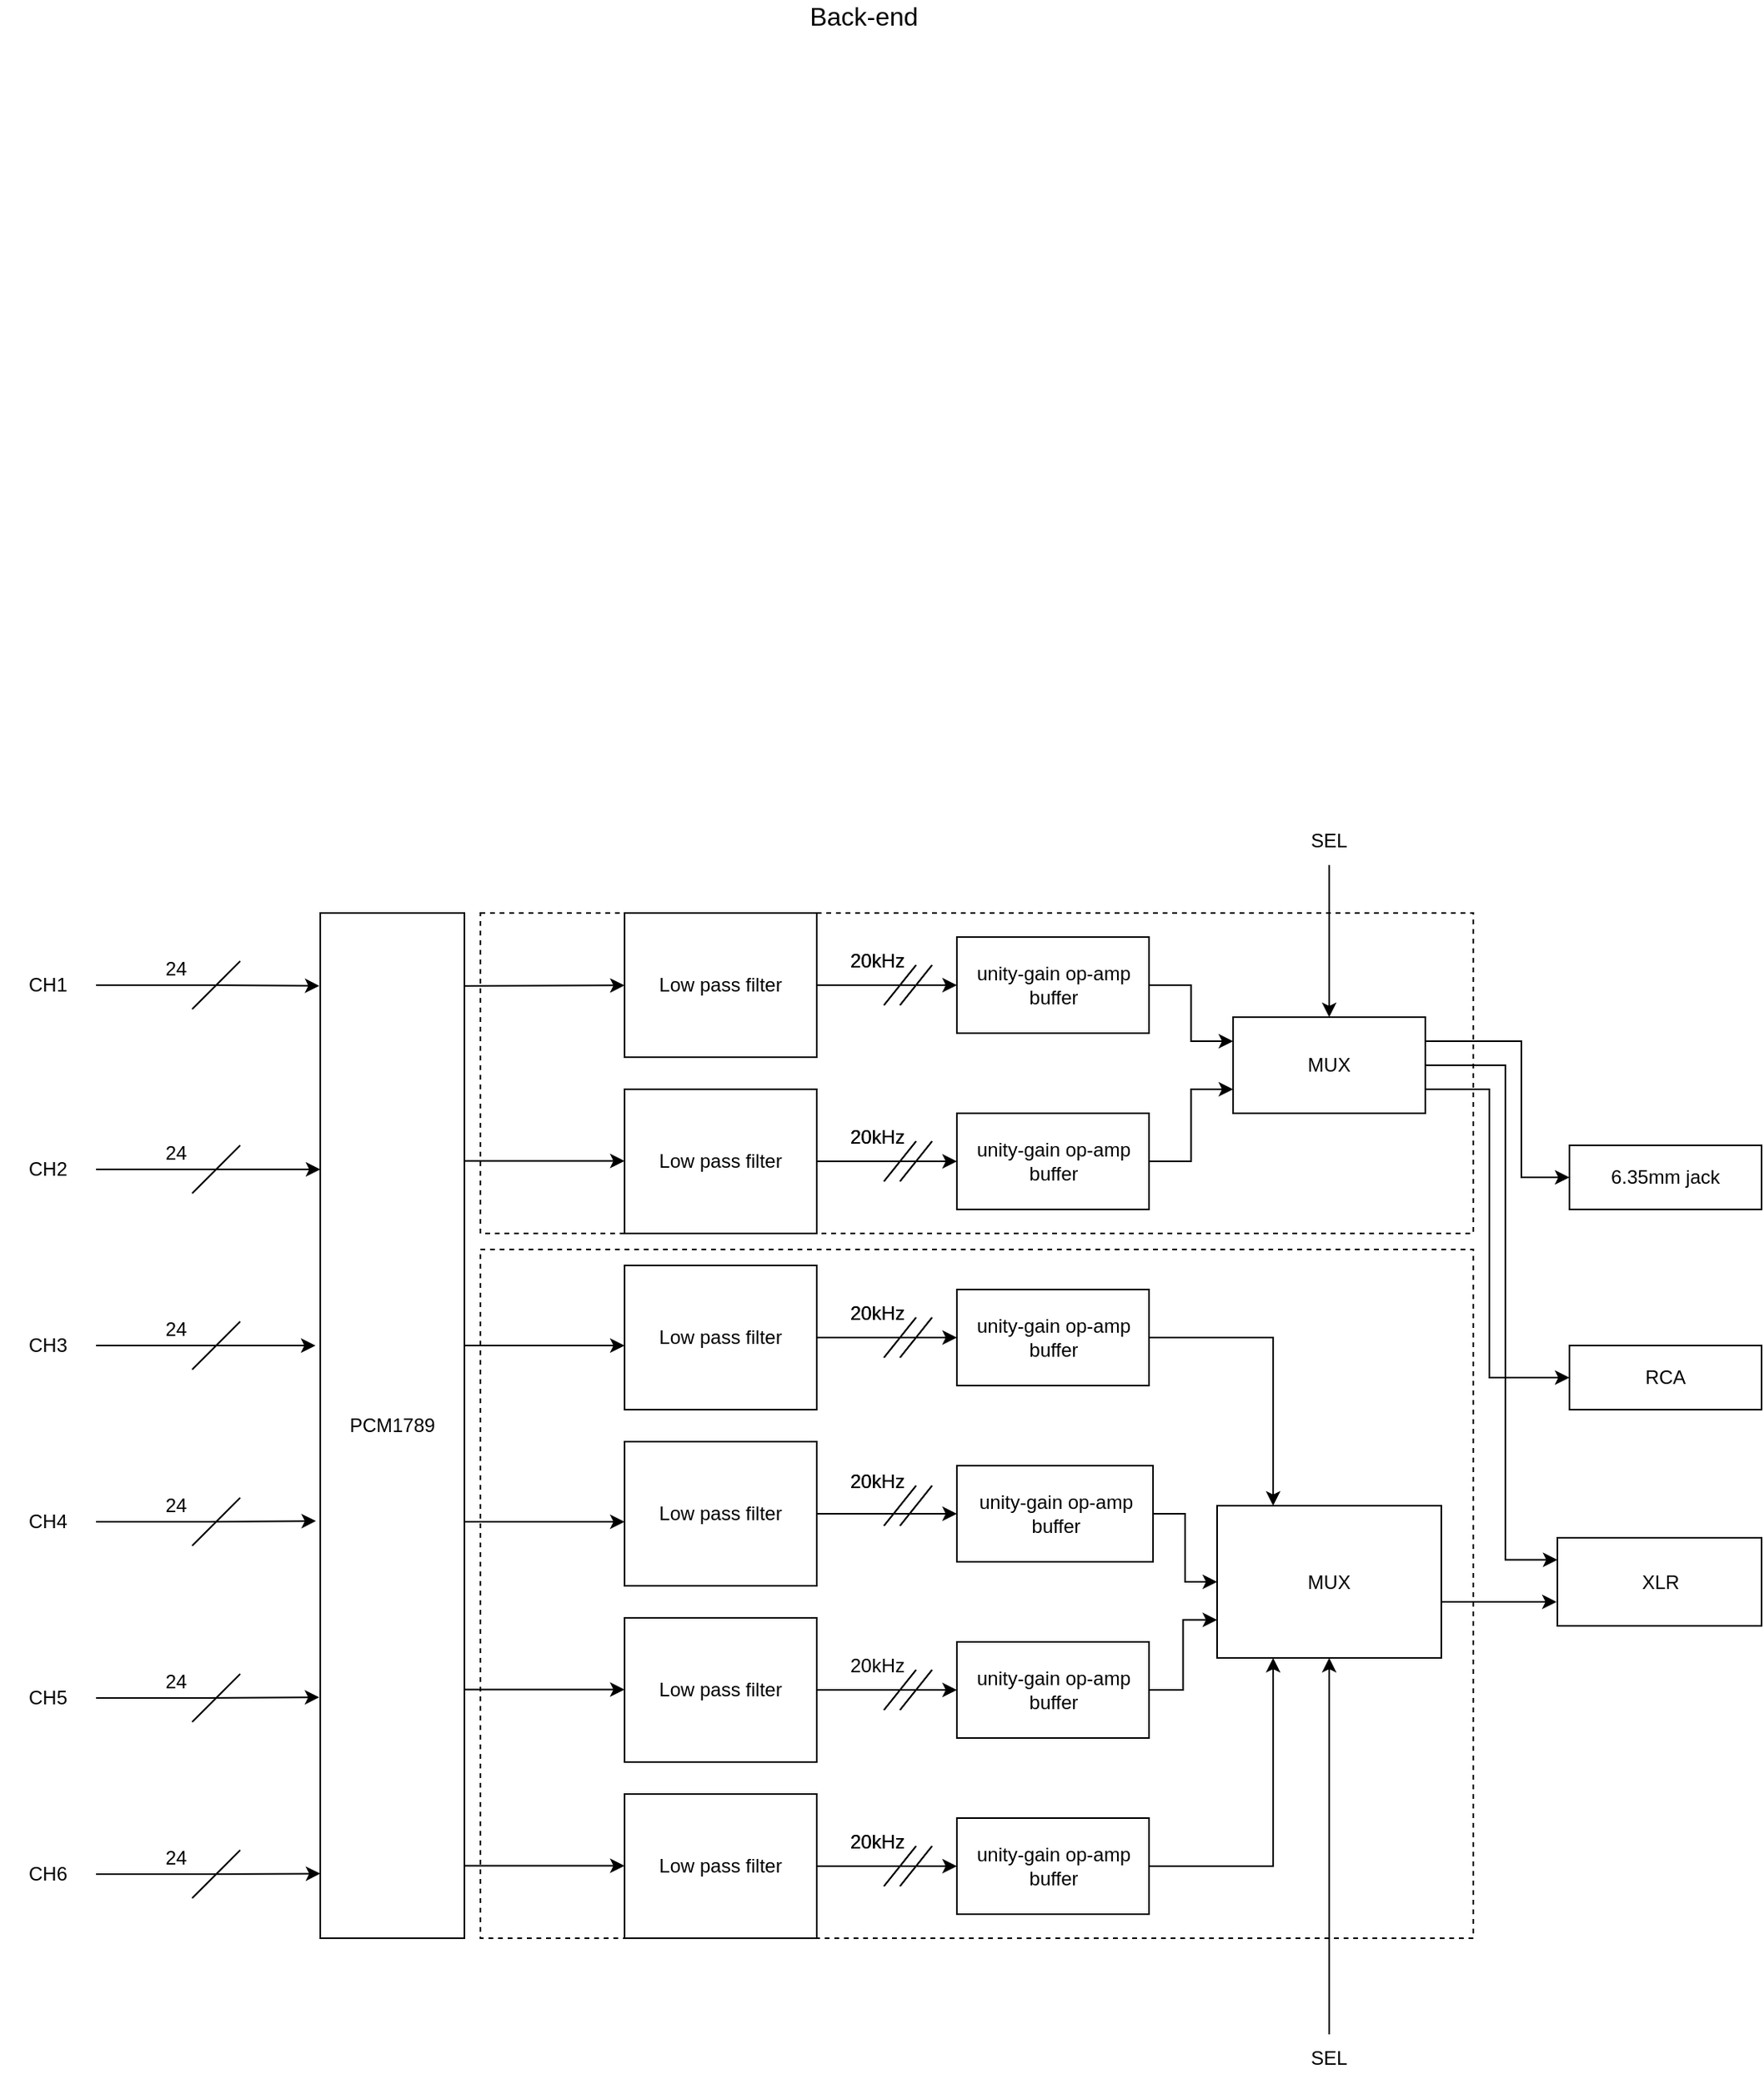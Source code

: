 <mxfile version="21.0.6" type="device"><diagram id="6ISztqVL133dhFMmdFjb" name="Back-end"><mxGraphModel dx="1656" dy="764" grid="1" gridSize="10" guides="1" tooltips="1" connect="1" arrows="1" fold="1" page="1" pageScale="1" pageWidth="1169" pageHeight="1654" math="0" shadow="0"><root><mxCell id="WuY8b1AVpgEEGS5DV7i4-0"/><mxCell id="WuY8b1AVpgEEGS5DV7i4-1" parent="WuY8b1AVpgEEGS5DV7i4-0"/><mxCell id="z5SD37s34TJ4U8EzsQm_-104" value="" style="rounded=0;whiteSpace=wrap;html=1;fontSize=14;dashed=1;movable=1;resizable=1;rotatable=1;deletable=1;editable=1;locked=0;connectable=1;" parent="WuY8b1AVpgEEGS5DV7i4-1" vertex="1"><mxGeometry x="340" y="820" width="620" height="430" as="geometry"/></mxCell><mxCell id="_WWZ1vLT-qMAE5hOgy_D-3" value="PCM1789" style="rounded=0;whiteSpace=wrap;html=1;movable=0;resizable=0;rotatable=0;deletable=0;editable=0;locked=1;connectable=0;" parent="WuY8b1AVpgEEGS5DV7i4-1" vertex="1"><mxGeometry x="240" y="610" width="90" height="640" as="geometry"/></mxCell><mxCell id="CcEmiZ7p2-A6bj4fl9B1-0" value="Back-end" style="text;html=1;strokeColor=none;fillColor=none;align=center;verticalAlign=middle;whiteSpace=wrap;rounded=0;dashed=1;fontSize=16;" parent="WuY8b1AVpgEEGS5DV7i4-1" vertex="1"><mxGeometry x="537" y="40" width="85" height="20" as="geometry"/></mxCell><mxCell id="72Xj-5aerp0apcCAaQOq-38" value="" style="edgeStyle=orthogonalEdgeStyle;rounded=0;orthogonalLoop=1;jettySize=auto;html=1;startArrow=none;startFill=0;movable=0;resizable=0;rotatable=0;deletable=0;editable=0;locked=1;connectable=0;" edge="1" parent="WuY8b1AVpgEEGS5DV7i4-1" source="72Xj-5aerp0apcCAaQOq-39" target="72Xj-5aerp0apcCAaQOq-42"><mxGeometry relative="1" as="geometry"/></mxCell><mxCell id="72Xj-5aerp0apcCAaQOq-39" value="Low pass filter" style="rounded=0;whiteSpace=wrap;html=1;movable=0;resizable=0;rotatable=0;deletable=0;editable=0;locked=1;connectable=0;" vertex="1" parent="WuY8b1AVpgEEGS5DV7i4-1"><mxGeometry x="430" y="830" width="120" height="90" as="geometry"/></mxCell><mxCell id="72Xj-5aerp0apcCAaQOq-400" style="edgeStyle=orthogonalEdgeStyle;rounded=0;orthogonalLoop=1;jettySize=auto;html=1;exitX=1;exitY=0.5;exitDx=0;exitDy=0;entryX=0.25;entryY=0;entryDx=0;entryDy=0;" edge="1" parent="WuY8b1AVpgEEGS5DV7i4-1" source="72Xj-5aerp0apcCAaQOq-42" target="72Xj-5aerp0apcCAaQOq-385"><mxGeometry relative="1" as="geometry"/></mxCell><mxCell id="72Xj-5aerp0apcCAaQOq-42" value="unity-gain op-amp buffer" style="rounded=0;whiteSpace=wrap;html=1;movable=1;resizable=1;rotatable=1;deletable=1;editable=1;locked=0;connectable=1;" vertex="1" parent="WuY8b1AVpgEEGS5DV7i4-1"><mxGeometry x="637.5" y="845" width="120" height="60" as="geometry"/></mxCell><mxCell id="72Xj-5aerp0apcCAaQOq-44" value="" style="endArrow=none;html=1;rounded=0;movable=0;resizable=0;rotatable=0;deletable=0;editable=0;locked=1;connectable=0;" edge="1" parent="WuY8b1AVpgEEGS5DV7i4-1"><mxGeometry width="50" height="50" relative="1" as="geometry"><mxPoint x="592" y="887.5" as="sourcePoint"/><mxPoint x="612" y="862.5" as="targetPoint"/></mxGeometry></mxCell><mxCell id="72Xj-5aerp0apcCAaQOq-45" value="" style="endArrow=none;html=1;rounded=0;movable=0;resizable=0;rotatable=0;deletable=0;editable=0;locked=1;connectable=0;" edge="1" parent="WuY8b1AVpgEEGS5DV7i4-1"><mxGeometry width="50" height="50" relative="1" as="geometry"><mxPoint x="602" y="887.5" as="sourcePoint"/><mxPoint x="622" y="862.5" as="targetPoint"/></mxGeometry></mxCell><mxCell id="72Xj-5aerp0apcCAaQOq-46" value="20kHz" style="text;html=1;strokeColor=none;fillColor=none;align=center;verticalAlign=middle;whiteSpace=wrap;rounded=0;movable=0;resizable=0;rotatable=0;deletable=0;editable=0;locked=1;connectable=0;" vertex="1" parent="WuY8b1AVpgEEGS5DV7i4-1"><mxGeometry x="562.5" y="850" width="50" height="20" as="geometry"/></mxCell><mxCell id="72Xj-5aerp0apcCAaQOq-48" value="" style="endArrow=none;html=1;rounded=0;movable=0;resizable=0;rotatable=0;deletable=0;editable=0;locked=1;connectable=0;" edge="1" parent="WuY8b1AVpgEEGS5DV7i4-1"><mxGeometry width="50" height="50" relative="1" as="geometry"><mxPoint x="592" y="887.5" as="sourcePoint"/><mxPoint x="612" y="862.5" as="targetPoint"/></mxGeometry></mxCell><mxCell id="72Xj-5aerp0apcCAaQOq-49" value="" style="endArrow=none;html=1;rounded=0;movable=0;resizable=0;rotatable=0;deletable=0;editable=0;locked=1;connectable=0;" edge="1" parent="WuY8b1AVpgEEGS5DV7i4-1"><mxGeometry width="50" height="50" relative="1" as="geometry"><mxPoint x="602" y="887.5" as="sourcePoint"/><mxPoint x="622" y="862.5" as="targetPoint"/></mxGeometry></mxCell><mxCell id="72Xj-5aerp0apcCAaQOq-50" value="20kHz" style="text;html=1;strokeColor=none;fillColor=none;align=center;verticalAlign=middle;whiteSpace=wrap;rounded=0;movable=0;resizable=0;rotatable=0;deletable=0;editable=0;locked=1;connectable=0;" vertex="1" parent="WuY8b1AVpgEEGS5DV7i4-1"><mxGeometry x="562.5" y="850" width="50" height="20" as="geometry"/></mxCell><mxCell id="72Xj-5aerp0apcCAaQOq-109" value="RCA" style="rounded=0;whiteSpace=wrap;html=1;" vertex="1" parent="WuY8b1AVpgEEGS5DV7i4-1"><mxGeometry x="1020" y="880" width="120" height="40" as="geometry"/></mxCell><mxCell id="72Xj-5aerp0apcCAaQOq-110" value="XLR" style="rounded=0;whiteSpace=wrap;html=1;" vertex="1" parent="WuY8b1AVpgEEGS5DV7i4-1"><mxGeometry x="1012.5" y="1000" width="127.5" height="55" as="geometry"/></mxCell><mxCell id="72Xj-5aerp0apcCAaQOq-111" value="6.35mm jack" style="rounded=0;whiteSpace=wrap;html=1;" vertex="1" parent="WuY8b1AVpgEEGS5DV7i4-1"><mxGeometry x="1020" y="755" width="120" height="40" as="geometry"/></mxCell><mxCell id="72Xj-5aerp0apcCAaQOq-245" value="" style="edgeStyle=orthogonalEdgeStyle;rounded=0;orthogonalLoop=1;jettySize=auto;html=1;startArrow=none;startFill=0;movable=0;resizable=0;rotatable=0;deletable=0;editable=0;locked=1;connectable=0;" edge="1" parent="WuY8b1AVpgEEGS5DV7i4-1" source="72Xj-5aerp0apcCAaQOq-246" target="72Xj-5aerp0apcCAaQOq-250"><mxGeometry relative="1" as="geometry"/></mxCell><mxCell id="72Xj-5aerp0apcCAaQOq-246" value="Low pass filter" style="rounded=0;whiteSpace=wrap;html=1;movable=0;resizable=0;rotatable=0;deletable=0;editable=0;locked=1;connectable=0;" vertex="1" parent="WuY8b1AVpgEEGS5DV7i4-1"><mxGeometry x="430" y="940" width="120" height="90" as="geometry"/></mxCell><mxCell id="72Xj-5aerp0apcCAaQOq-390" style="edgeStyle=orthogonalEdgeStyle;rounded=0;orthogonalLoop=1;jettySize=auto;html=1;entryX=0;entryY=0.5;entryDx=0;entryDy=0;" edge="1" parent="WuY8b1AVpgEEGS5DV7i4-1" source="72Xj-5aerp0apcCAaQOq-250" target="72Xj-5aerp0apcCAaQOq-385"><mxGeometry relative="1" as="geometry"/></mxCell><mxCell id="72Xj-5aerp0apcCAaQOq-250" value="unity-gain op-amp buffer" style="rounded=0;whiteSpace=wrap;html=1;movable=1;resizable=1;rotatable=1;deletable=1;editable=1;locked=0;connectable=1;" vertex="1" parent="WuY8b1AVpgEEGS5DV7i4-1"><mxGeometry x="637.5" y="955" width="122.5" height="60" as="geometry"/></mxCell><mxCell id="72Xj-5aerp0apcCAaQOq-251" value="" style="endArrow=none;html=1;rounded=0;movable=0;resizable=0;rotatable=0;deletable=0;editable=0;locked=1;connectable=0;" edge="1" parent="WuY8b1AVpgEEGS5DV7i4-1"><mxGeometry width="50" height="50" relative="1" as="geometry"><mxPoint x="592" y="992.5" as="sourcePoint"/><mxPoint x="612" y="967.5" as="targetPoint"/></mxGeometry></mxCell><mxCell id="72Xj-5aerp0apcCAaQOq-252" value="" style="endArrow=none;html=1;rounded=0;movable=0;resizable=0;rotatable=0;deletable=0;editable=0;locked=1;connectable=0;" edge="1" parent="WuY8b1AVpgEEGS5DV7i4-1"><mxGeometry width="50" height="50" relative="1" as="geometry"><mxPoint x="602" y="992.5" as="sourcePoint"/><mxPoint x="622" y="967.5" as="targetPoint"/></mxGeometry></mxCell><mxCell id="72Xj-5aerp0apcCAaQOq-253" value="20kHz" style="text;html=1;strokeColor=none;fillColor=none;align=center;verticalAlign=middle;whiteSpace=wrap;rounded=0;movable=0;resizable=0;rotatable=0;deletable=0;editable=0;locked=1;connectable=0;" vertex="1" parent="WuY8b1AVpgEEGS5DV7i4-1"><mxGeometry x="562.5" y="955" width="50" height="20" as="geometry"/></mxCell><mxCell id="72Xj-5aerp0apcCAaQOq-255" value="" style="endArrow=none;html=1;rounded=0;movable=0;resizable=0;rotatable=0;deletable=0;editable=0;locked=1;connectable=0;" edge="1" parent="WuY8b1AVpgEEGS5DV7i4-1"><mxGeometry width="50" height="50" relative="1" as="geometry"><mxPoint x="592" y="992.5" as="sourcePoint"/><mxPoint x="612" y="967.5" as="targetPoint"/></mxGeometry></mxCell><mxCell id="72Xj-5aerp0apcCAaQOq-256" value="" style="endArrow=none;html=1;rounded=0;movable=0;resizable=0;rotatable=0;deletable=0;editable=0;locked=1;connectable=0;" edge="1" parent="WuY8b1AVpgEEGS5DV7i4-1"><mxGeometry width="50" height="50" relative="1" as="geometry"><mxPoint x="602" y="992.5" as="sourcePoint"/><mxPoint x="622" y="967.5" as="targetPoint"/></mxGeometry></mxCell><mxCell id="72Xj-5aerp0apcCAaQOq-257" value="20kHz" style="text;html=1;strokeColor=none;fillColor=none;align=center;verticalAlign=middle;whiteSpace=wrap;rounded=0;movable=0;resizable=0;rotatable=0;deletable=0;editable=0;locked=1;connectable=0;" vertex="1" parent="WuY8b1AVpgEEGS5DV7i4-1"><mxGeometry x="562.5" y="955" width="50" height="20" as="geometry"/></mxCell><mxCell id="72Xj-5aerp0apcCAaQOq-263" value="" style="edgeStyle=orthogonalEdgeStyle;rounded=0;orthogonalLoop=1;jettySize=auto;html=1;startArrow=none;startFill=0;movable=0;resizable=0;rotatable=0;deletable=0;editable=0;locked=1;connectable=0;" edge="1" parent="WuY8b1AVpgEEGS5DV7i4-1" source="72Xj-5aerp0apcCAaQOq-264" target="72Xj-5aerp0apcCAaQOq-268"><mxGeometry relative="1" as="geometry"/></mxCell><mxCell id="72Xj-5aerp0apcCAaQOq-264" value="Low pass filter" style="rounded=0;whiteSpace=wrap;html=1;movable=0;resizable=0;rotatable=0;deletable=0;editable=0;locked=1;connectable=0;" vertex="1" parent="WuY8b1AVpgEEGS5DV7i4-1"><mxGeometry x="430" y="1050" width="120" height="90" as="geometry"/></mxCell><mxCell id="72Xj-5aerp0apcCAaQOq-391" style="edgeStyle=orthogonalEdgeStyle;rounded=0;orthogonalLoop=1;jettySize=auto;html=1;entryX=0;entryY=0.75;entryDx=0;entryDy=0;" edge="1" parent="WuY8b1AVpgEEGS5DV7i4-1" source="72Xj-5aerp0apcCAaQOq-268" target="72Xj-5aerp0apcCAaQOq-385"><mxGeometry relative="1" as="geometry"/></mxCell><mxCell id="72Xj-5aerp0apcCAaQOq-268" value="unity-gain op-amp buffer" style="rounded=0;whiteSpace=wrap;html=1;movable=1;resizable=1;rotatable=1;deletable=1;editable=1;locked=0;connectable=1;" vertex="1" parent="WuY8b1AVpgEEGS5DV7i4-1"><mxGeometry x="637.5" y="1065" width="120" height="60" as="geometry"/></mxCell><mxCell id="72Xj-5aerp0apcCAaQOq-269" value="" style="endArrow=none;html=1;rounded=0;movable=0;resizable=0;rotatable=0;deletable=0;editable=0;locked=1;connectable=0;" edge="1" parent="WuY8b1AVpgEEGS5DV7i4-1"><mxGeometry width="50" height="50" relative="1" as="geometry"><mxPoint x="592" y="1107.5" as="sourcePoint"/><mxPoint x="612" y="1082.5" as="targetPoint"/></mxGeometry></mxCell><mxCell id="72Xj-5aerp0apcCAaQOq-270" value="" style="endArrow=none;html=1;rounded=0;movable=0;resizable=0;rotatable=0;deletable=0;editable=0;locked=1;connectable=0;" edge="1" parent="WuY8b1AVpgEEGS5DV7i4-1"><mxGeometry width="50" height="50" relative="1" as="geometry"><mxPoint x="602" y="1107.5" as="sourcePoint"/><mxPoint x="622" y="1082.5" as="targetPoint"/></mxGeometry></mxCell><mxCell id="72Xj-5aerp0apcCAaQOq-271" value="20kHz" style="text;html=1;strokeColor=none;fillColor=none;align=center;verticalAlign=middle;whiteSpace=wrap;rounded=0;movable=0;resizable=0;rotatable=0;deletable=0;editable=0;locked=1;connectable=0;" vertex="1" parent="WuY8b1AVpgEEGS5DV7i4-1"><mxGeometry x="562.5" y="1070" width="50" height="20" as="geometry"/></mxCell><mxCell id="72Xj-5aerp0apcCAaQOq-273" value="" style="endArrow=none;html=1;rounded=0;movable=0;resizable=0;rotatable=0;deletable=0;editable=0;locked=1;connectable=0;" edge="1" parent="WuY8b1AVpgEEGS5DV7i4-1"><mxGeometry width="50" height="50" relative="1" as="geometry"><mxPoint x="592" y="1107.5" as="sourcePoint"/><mxPoint x="612" y="1082.5" as="targetPoint"/></mxGeometry></mxCell><mxCell id="72Xj-5aerp0apcCAaQOq-274" value="" style="endArrow=none;html=1;rounded=0;movable=0;resizable=0;rotatable=0;deletable=0;editable=0;locked=1;connectable=0;" edge="1" parent="WuY8b1AVpgEEGS5DV7i4-1"><mxGeometry width="50" height="50" relative="1" as="geometry"><mxPoint x="602" y="1107.5" as="sourcePoint"/><mxPoint x="622" y="1082.5" as="targetPoint"/></mxGeometry></mxCell><mxCell id="72Xj-5aerp0apcCAaQOq-281" value="" style="edgeStyle=orthogonalEdgeStyle;rounded=0;orthogonalLoop=1;jettySize=auto;html=1;startArrow=none;startFill=0;movable=0;resizable=0;rotatable=0;deletable=0;editable=0;locked=1;connectable=0;" edge="1" parent="WuY8b1AVpgEEGS5DV7i4-1" source="72Xj-5aerp0apcCAaQOq-282" target="72Xj-5aerp0apcCAaQOq-286"><mxGeometry relative="1" as="geometry"/></mxCell><mxCell id="72Xj-5aerp0apcCAaQOq-282" value="Low pass filter" style="rounded=0;whiteSpace=wrap;html=1;movable=0;resizable=0;rotatable=0;deletable=0;editable=0;locked=1;connectable=0;" vertex="1" parent="WuY8b1AVpgEEGS5DV7i4-1"><mxGeometry x="430" y="1160" width="120" height="90" as="geometry"/></mxCell><mxCell id="72Xj-5aerp0apcCAaQOq-405" style="edgeStyle=orthogonalEdgeStyle;rounded=0;orthogonalLoop=1;jettySize=auto;html=1;exitX=1;exitY=0.5;exitDx=0;exitDy=0;entryX=0.25;entryY=1;entryDx=0;entryDy=0;" edge="1" parent="WuY8b1AVpgEEGS5DV7i4-1" source="72Xj-5aerp0apcCAaQOq-286" target="72Xj-5aerp0apcCAaQOq-385"><mxGeometry relative="1" as="geometry"/></mxCell><mxCell id="72Xj-5aerp0apcCAaQOq-286" value="unity-gain op-amp buffer" style="rounded=0;whiteSpace=wrap;html=1;movable=1;resizable=1;rotatable=1;deletable=1;editable=1;locked=0;connectable=1;" vertex="1" parent="WuY8b1AVpgEEGS5DV7i4-1"><mxGeometry x="637.5" y="1175" width="120" height="60" as="geometry"/></mxCell><mxCell id="72Xj-5aerp0apcCAaQOq-287" value="" style="endArrow=none;html=1;rounded=0;movable=0;resizable=0;rotatable=0;deletable=0;editable=0;locked=1;connectable=0;" edge="1" parent="WuY8b1AVpgEEGS5DV7i4-1"><mxGeometry width="50" height="50" relative="1" as="geometry"><mxPoint x="592" y="1217.5" as="sourcePoint"/><mxPoint x="612" y="1192.5" as="targetPoint"/></mxGeometry></mxCell><mxCell id="72Xj-5aerp0apcCAaQOq-288" value="" style="endArrow=none;html=1;rounded=0;movable=0;resizable=0;rotatable=0;deletable=0;editable=0;locked=1;connectable=0;" edge="1" parent="WuY8b1AVpgEEGS5DV7i4-1"><mxGeometry width="50" height="50" relative="1" as="geometry"><mxPoint x="602" y="1217.5" as="sourcePoint"/><mxPoint x="622" y="1192.5" as="targetPoint"/></mxGeometry></mxCell><mxCell id="72Xj-5aerp0apcCAaQOq-289" value="20kHz" style="text;html=1;strokeColor=none;fillColor=none;align=center;verticalAlign=middle;whiteSpace=wrap;rounded=0;movable=0;resizable=0;rotatable=0;deletable=0;editable=0;locked=1;connectable=0;" vertex="1" parent="WuY8b1AVpgEEGS5DV7i4-1"><mxGeometry x="562.5" y="1180" width="50" height="20" as="geometry"/></mxCell><mxCell id="72Xj-5aerp0apcCAaQOq-291" value="" style="endArrow=none;html=1;rounded=0;movable=0;resizable=0;rotatable=0;deletable=0;editable=0;locked=1;connectable=0;" edge="1" parent="WuY8b1AVpgEEGS5DV7i4-1"><mxGeometry width="50" height="50" relative="1" as="geometry"><mxPoint x="592" y="1217.5" as="sourcePoint"/><mxPoint x="612" y="1192.5" as="targetPoint"/></mxGeometry></mxCell><mxCell id="72Xj-5aerp0apcCAaQOq-292" value="" style="endArrow=none;html=1;rounded=0;movable=0;resizable=0;rotatable=0;deletable=0;editable=0;locked=1;connectable=0;" edge="1" parent="WuY8b1AVpgEEGS5DV7i4-1"><mxGeometry width="50" height="50" relative="1" as="geometry"><mxPoint x="602" y="1217.5" as="sourcePoint"/><mxPoint x="622" y="1192.5" as="targetPoint"/></mxGeometry></mxCell><mxCell id="72Xj-5aerp0apcCAaQOq-293" value="20kHz" style="text;html=1;strokeColor=none;fillColor=none;align=center;verticalAlign=middle;whiteSpace=wrap;rounded=0;movable=0;resizable=0;rotatable=0;deletable=0;editable=0;locked=1;connectable=0;" vertex="1" parent="WuY8b1AVpgEEGS5DV7i4-1"><mxGeometry x="562.5" y="1180" width="50" height="20" as="geometry"/></mxCell><mxCell id="72Xj-5aerp0apcCAaQOq-347" value="" style="rounded=0;whiteSpace=wrap;html=1;fontSize=14;dashed=1;movable=1;resizable=1;rotatable=1;deletable=1;editable=1;locked=0;connectable=1;" vertex="1" parent="WuY8b1AVpgEEGS5DV7i4-1"><mxGeometry x="340" y="610" width="620" height="200" as="geometry"/></mxCell><mxCell id="72Xj-5aerp0apcCAaQOq-350" value="" style="endArrow=classic;html=1;rounded=0;exitX=0.998;exitY=0.071;exitDx=0;exitDy=0;exitPerimeter=0;movable=0;resizable=0;rotatable=0;deletable=0;editable=0;locked=1;connectable=0;" edge="1" parent="WuY8b1AVpgEEGS5DV7i4-1"><mxGeometry width="50" height="50" relative="1" as="geometry"><mxPoint x="330" y="880" as="sourcePoint"/><mxPoint x="430" y="880" as="targetPoint"/></mxGeometry></mxCell><mxCell id="72Xj-5aerp0apcCAaQOq-351" value="" style="endArrow=classic;html=1;rounded=0;exitX=0.998;exitY=0.071;exitDx=0;exitDy=0;exitPerimeter=0;movable=0;resizable=0;rotatable=0;deletable=0;editable=0;locked=1;connectable=0;" edge="1" parent="WuY8b1AVpgEEGS5DV7i4-1"><mxGeometry width="50" height="50" relative="1" as="geometry"><mxPoint x="330" y="990" as="sourcePoint"/><mxPoint x="430" y="990" as="targetPoint"/></mxGeometry></mxCell><mxCell id="72Xj-5aerp0apcCAaQOq-352" value="" style="endArrow=classic;html=1;rounded=0;exitX=0.998;exitY=0.071;exitDx=0;exitDy=0;exitPerimeter=0;movable=0;resizable=0;rotatable=0;deletable=0;editable=0;locked=1;connectable=0;" edge="1" parent="WuY8b1AVpgEEGS5DV7i4-1"><mxGeometry width="50" height="50" relative="1" as="geometry"><mxPoint x="330" y="1094.78" as="sourcePoint"/><mxPoint x="430" y="1094.78" as="targetPoint"/></mxGeometry></mxCell><mxCell id="72Xj-5aerp0apcCAaQOq-353" value="" style="endArrow=classic;html=1;rounded=0;exitX=0.998;exitY=0.071;exitDx=0;exitDy=0;exitPerimeter=0;movable=0;resizable=0;rotatable=0;deletable=0;editable=0;locked=1;connectable=0;" edge="1" parent="WuY8b1AVpgEEGS5DV7i4-1"><mxGeometry width="50" height="50" relative="1" as="geometry"><mxPoint x="330" y="1204.78" as="sourcePoint"/><mxPoint x="430" y="1204.78" as="targetPoint"/></mxGeometry></mxCell><mxCell id="72Xj-5aerp0apcCAaQOq-377" style="edgeStyle=orthogonalEdgeStyle;rounded=0;orthogonalLoop=1;jettySize=auto;html=1;exitX=1;exitY=0.5;exitDx=0;exitDy=0;movable=0;resizable=0;rotatable=0;deletable=0;editable=0;locked=1;connectable=0;" edge="1" parent="WuY8b1AVpgEEGS5DV7i4-1" source="72Xj-5aerp0apcCAaQOq-364"><mxGeometry relative="1" as="geometry"><mxPoint x="237" y="880" as="targetPoint"/></mxGeometry></mxCell><mxCell id="72Xj-5aerp0apcCAaQOq-364" value="CH3" style="text;html=1;strokeColor=none;fillColor=none;align=center;verticalAlign=middle;whiteSpace=wrap;rounded=0;movable=0;resizable=0;rotatable=0;deletable=0;editable=0;locked=1;connectable=0;" vertex="1" parent="WuY8b1AVpgEEGS5DV7i4-1"><mxGeometry x="40" y="865" width="60" height="30" as="geometry"/></mxCell><mxCell id="72Xj-5aerp0apcCAaQOq-365" value="" style="endArrow=none;html=1;rounded=0;movable=0;resizable=0;rotatable=0;deletable=0;editable=0;locked=1;connectable=0;" edge="1" parent="WuY8b1AVpgEEGS5DV7i4-1"><mxGeometry width="50" height="50" relative="1" as="geometry"><mxPoint x="160" y="895" as="sourcePoint"/><mxPoint x="190" y="865" as="targetPoint"/></mxGeometry></mxCell><mxCell id="72Xj-5aerp0apcCAaQOq-366" value="24" style="text;html=1;strokeColor=none;fillColor=none;align=center;verticalAlign=middle;whiteSpace=wrap;rounded=0;movable=0;resizable=0;rotatable=0;deletable=0;editable=0;locked=1;connectable=0;" vertex="1" parent="WuY8b1AVpgEEGS5DV7i4-1"><mxGeometry x="120" y="855" width="60" height="30" as="geometry"/></mxCell><mxCell id="72Xj-5aerp0apcCAaQOq-378" style="edgeStyle=orthogonalEdgeStyle;rounded=0;orthogonalLoop=1;jettySize=auto;html=1;exitX=1;exitY=0.5;exitDx=0;exitDy=0;entryX=-0.03;entryY=0.593;entryDx=0;entryDy=0;entryPerimeter=0;movable=0;resizable=0;rotatable=0;deletable=0;editable=0;locked=1;connectable=0;" edge="1" parent="WuY8b1AVpgEEGS5DV7i4-1" source="72Xj-5aerp0apcCAaQOq-367" target="_WWZ1vLT-qMAE5hOgy_D-3"><mxGeometry relative="1" as="geometry"/></mxCell><mxCell id="72Xj-5aerp0apcCAaQOq-367" value="CH4" style="text;html=1;strokeColor=none;fillColor=none;align=center;verticalAlign=middle;whiteSpace=wrap;rounded=0;movable=0;resizable=0;rotatable=0;deletable=0;editable=0;locked=1;connectable=0;" vertex="1" parent="WuY8b1AVpgEEGS5DV7i4-1"><mxGeometry x="40" y="975" width="60" height="30" as="geometry"/></mxCell><mxCell id="72Xj-5aerp0apcCAaQOq-368" value="" style="endArrow=none;html=1;rounded=0;movable=0;resizable=0;rotatable=0;deletable=0;editable=0;locked=1;connectable=0;" edge="1" parent="WuY8b1AVpgEEGS5DV7i4-1"><mxGeometry width="50" height="50" relative="1" as="geometry"><mxPoint x="160" y="1005" as="sourcePoint"/><mxPoint x="190" y="975" as="targetPoint"/></mxGeometry></mxCell><mxCell id="72Xj-5aerp0apcCAaQOq-369" value="24" style="text;html=1;strokeColor=none;fillColor=none;align=center;verticalAlign=middle;whiteSpace=wrap;rounded=0;movable=0;resizable=0;rotatable=0;deletable=0;editable=0;locked=1;connectable=0;" vertex="1" parent="WuY8b1AVpgEEGS5DV7i4-1"><mxGeometry x="120" y="965" width="60" height="30" as="geometry"/></mxCell><mxCell id="72Xj-5aerp0apcCAaQOq-379" style="edgeStyle=orthogonalEdgeStyle;rounded=0;orthogonalLoop=1;jettySize=auto;html=1;exitX=1;exitY=0.5;exitDx=0;exitDy=0;entryX=-0.007;entryY=0.765;entryDx=0;entryDy=0;entryPerimeter=0;movable=0;resizable=0;rotatable=0;deletable=0;editable=0;locked=1;connectable=0;" edge="1" parent="WuY8b1AVpgEEGS5DV7i4-1" source="72Xj-5aerp0apcCAaQOq-370" target="_WWZ1vLT-qMAE5hOgy_D-3"><mxGeometry relative="1" as="geometry"/></mxCell><mxCell id="72Xj-5aerp0apcCAaQOq-370" value="CH5" style="text;html=1;strokeColor=none;fillColor=none;align=center;verticalAlign=middle;whiteSpace=wrap;rounded=0;movable=0;resizable=0;rotatable=0;deletable=0;editable=0;locked=1;connectable=0;" vertex="1" parent="WuY8b1AVpgEEGS5DV7i4-1"><mxGeometry x="40" y="1085" width="60" height="30" as="geometry"/></mxCell><mxCell id="72Xj-5aerp0apcCAaQOq-371" value="" style="endArrow=none;html=1;rounded=0;movable=0;resizable=0;rotatable=0;deletable=0;editable=0;locked=1;connectable=0;" edge="1" parent="WuY8b1AVpgEEGS5DV7i4-1"><mxGeometry width="50" height="50" relative="1" as="geometry"><mxPoint x="160" y="1115" as="sourcePoint"/><mxPoint x="190" y="1085" as="targetPoint"/></mxGeometry></mxCell><mxCell id="72Xj-5aerp0apcCAaQOq-372" value="24" style="text;html=1;strokeColor=none;fillColor=none;align=center;verticalAlign=middle;whiteSpace=wrap;rounded=0;movable=0;resizable=0;rotatable=0;deletable=0;editable=0;locked=1;connectable=0;" vertex="1" parent="WuY8b1AVpgEEGS5DV7i4-1"><mxGeometry x="120" y="1075" width="60" height="30" as="geometry"/></mxCell><mxCell id="72Xj-5aerp0apcCAaQOq-380" style="edgeStyle=orthogonalEdgeStyle;rounded=0;orthogonalLoop=1;jettySize=auto;html=1;exitX=1;exitY=0.5;exitDx=0;exitDy=0;entryX=0;entryY=0.937;entryDx=0;entryDy=0;entryPerimeter=0;movable=0;resizable=0;rotatable=0;deletable=0;editable=0;locked=1;connectable=0;" edge="1" parent="WuY8b1AVpgEEGS5DV7i4-1" source="72Xj-5aerp0apcCAaQOq-373" target="_WWZ1vLT-qMAE5hOgy_D-3"><mxGeometry relative="1" as="geometry"/></mxCell><mxCell id="72Xj-5aerp0apcCAaQOq-373" value="CH6" style="text;html=1;strokeColor=none;fillColor=none;align=center;verticalAlign=middle;whiteSpace=wrap;rounded=0;movable=0;resizable=0;rotatable=0;deletable=0;editable=0;locked=1;connectable=0;" vertex="1" parent="WuY8b1AVpgEEGS5DV7i4-1"><mxGeometry x="40" y="1195" width="60" height="30" as="geometry"/></mxCell><mxCell id="72Xj-5aerp0apcCAaQOq-374" value="" style="endArrow=none;html=1;rounded=0;movable=0;resizable=0;rotatable=0;deletable=0;editable=0;locked=1;connectable=0;" edge="1" parent="WuY8b1AVpgEEGS5DV7i4-1"><mxGeometry width="50" height="50" relative="1" as="geometry"><mxPoint x="160" y="1225" as="sourcePoint"/><mxPoint x="190" y="1195" as="targetPoint"/></mxGeometry></mxCell><mxCell id="72Xj-5aerp0apcCAaQOq-375" value="24" style="text;html=1;strokeColor=none;fillColor=none;align=center;verticalAlign=middle;whiteSpace=wrap;rounded=0;movable=0;resizable=0;rotatable=0;deletable=0;editable=0;locked=1;connectable=0;" vertex="1" parent="WuY8b1AVpgEEGS5DV7i4-1"><mxGeometry x="120" y="1185" width="60" height="30" as="geometry"/></mxCell><mxCell id="72Xj-5aerp0apcCAaQOq-328" value="" style="edgeStyle=orthogonalEdgeStyle;rounded=0;orthogonalLoop=1;jettySize=auto;html=1;startArrow=none;startFill=0;movable=1;resizable=1;rotatable=1;deletable=1;editable=1;locked=0;connectable=1;" edge="1" parent="WuY8b1AVpgEEGS5DV7i4-1" source="72Xj-5aerp0apcCAaQOq-329" target="72Xj-5aerp0apcCAaQOq-330"><mxGeometry relative="1" as="geometry"/></mxCell><mxCell id="72Xj-5aerp0apcCAaQOq-409" style="edgeStyle=orthogonalEdgeStyle;rounded=0;orthogonalLoop=1;jettySize=auto;html=1;entryX=0;entryY=0.75;entryDx=0;entryDy=0;" edge="1" parent="WuY8b1AVpgEEGS5DV7i4-1" source="72Xj-5aerp0apcCAaQOq-330" target="72Xj-5aerp0apcCAaQOq-396"><mxGeometry relative="1" as="geometry"/></mxCell><mxCell id="72Xj-5aerp0apcCAaQOq-330" value="unity-gain op-amp buffer" style="rounded=0;whiteSpace=wrap;html=1;movable=1;resizable=1;rotatable=1;deletable=1;editable=1;locked=0;connectable=1;" vertex="1" parent="WuY8b1AVpgEEGS5DV7i4-1"><mxGeometry x="637.5" y="735" width="120" height="60" as="geometry"/></mxCell><mxCell id="72Xj-5aerp0apcCAaQOq-331" value="" style="endArrow=none;html=1;rounded=0;movable=1;resizable=1;rotatable=1;deletable=1;editable=1;locked=0;connectable=1;" edge="1" parent="WuY8b1AVpgEEGS5DV7i4-1"><mxGeometry width="50" height="50" relative="1" as="geometry"><mxPoint x="592" y="777.5" as="sourcePoint"/><mxPoint x="612" y="752.5" as="targetPoint"/></mxGeometry></mxCell><mxCell id="72Xj-5aerp0apcCAaQOq-332" value="" style="endArrow=none;html=1;rounded=0;movable=1;resizable=1;rotatable=1;deletable=1;editable=1;locked=0;connectable=1;" edge="1" parent="WuY8b1AVpgEEGS5DV7i4-1"><mxGeometry width="50" height="50" relative="1" as="geometry"><mxPoint x="602" y="777.5" as="sourcePoint"/><mxPoint x="622" y="752.5" as="targetPoint"/></mxGeometry></mxCell><mxCell id="72Xj-5aerp0apcCAaQOq-333" value="20kHz" style="text;html=1;strokeColor=none;fillColor=none;align=center;verticalAlign=middle;whiteSpace=wrap;rounded=0;movable=1;resizable=1;rotatable=1;deletable=1;editable=1;locked=0;connectable=1;" vertex="1" parent="WuY8b1AVpgEEGS5DV7i4-1"><mxGeometry x="562.5" y="740" width="50" height="20" as="geometry"/></mxCell><mxCell id="72Xj-5aerp0apcCAaQOq-334" value="" style="endArrow=none;html=1;rounded=0;movable=1;resizable=1;rotatable=1;deletable=1;editable=1;locked=0;connectable=1;" edge="1" parent="WuY8b1AVpgEEGS5DV7i4-1"><mxGeometry width="50" height="50" relative="1" as="geometry"><mxPoint x="592" y="777.5" as="sourcePoint"/><mxPoint x="612" y="752.5" as="targetPoint"/></mxGeometry></mxCell><mxCell id="72Xj-5aerp0apcCAaQOq-335" value="" style="endArrow=none;html=1;rounded=0;movable=1;resizable=1;rotatable=1;deletable=1;editable=1;locked=0;connectable=1;" edge="1" parent="WuY8b1AVpgEEGS5DV7i4-1"><mxGeometry width="50" height="50" relative="1" as="geometry"><mxPoint x="602" y="777.5" as="sourcePoint"/><mxPoint x="622" y="752.5" as="targetPoint"/></mxGeometry></mxCell><mxCell id="72Xj-5aerp0apcCAaQOq-336" value="20kHz" style="text;html=1;strokeColor=none;fillColor=none;align=center;verticalAlign=middle;whiteSpace=wrap;rounded=0;movable=1;resizable=1;rotatable=1;deletable=1;editable=1;locked=0;connectable=1;" vertex="1" parent="WuY8b1AVpgEEGS5DV7i4-1"><mxGeometry x="562.5" y="740" width="50" height="20" as="geometry"/></mxCell><mxCell id="72Xj-5aerp0apcCAaQOq-337" value="" style="edgeStyle=orthogonalEdgeStyle;rounded=0;orthogonalLoop=1;jettySize=auto;html=1;startArrow=none;startFill=0;movable=1;resizable=1;rotatable=1;deletable=1;editable=1;locked=0;connectable=1;" edge="1" parent="WuY8b1AVpgEEGS5DV7i4-1" source="72Xj-5aerp0apcCAaQOq-338" target="72Xj-5aerp0apcCAaQOq-339"><mxGeometry relative="1" as="geometry"/></mxCell><mxCell id="72Xj-5aerp0apcCAaQOq-338" value="Low pass filter" style="rounded=0;whiteSpace=wrap;html=1;movable=1;resizable=1;rotatable=1;deletable=1;editable=1;locked=0;connectable=1;" vertex="1" parent="WuY8b1AVpgEEGS5DV7i4-1"><mxGeometry x="430" y="610" width="120" height="90" as="geometry"/></mxCell><mxCell id="72Xj-5aerp0apcCAaQOq-408" style="edgeStyle=orthogonalEdgeStyle;rounded=0;orthogonalLoop=1;jettySize=auto;html=1;entryX=0;entryY=0.25;entryDx=0;entryDy=0;" edge="1" parent="WuY8b1AVpgEEGS5DV7i4-1" source="72Xj-5aerp0apcCAaQOq-339" target="72Xj-5aerp0apcCAaQOq-396"><mxGeometry relative="1" as="geometry"/></mxCell><mxCell id="72Xj-5aerp0apcCAaQOq-339" value="unity-gain op-amp buffer" style="rounded=0;whiteSpace=wrap;html=1;movable=1;resizable=1;rotatable=1;deletable=1;editable=1;locked=0;connectable=1;" vertex="1" parent="WuY8b1AVpgEEGS5DV7i4-1"><mxGeometry x="637.5" y="625" width="120" height="60" as="geometry"/></mxCell><mxCell id="72Xj-5aerp0apcCAaQOq-340" value="" style="endArrow=none;html=1;rounded=0;movable=1;resizable=1;rotatable=1;deletable=1;editable=1;locked=0;connectable=1;" edge="1" parent="WuY8b1AVpgEEGS5DV7i4-1"><mxGeometry width="50" height="50" relative="1" as="geometry"><mxPoint x="592" y="667.5" as="sourcePoint"/><mxPoint x="612" y="642.5" as="targetPoint"/></mxGeometry></mxCell><mxCell id="72Xj-5aerp0apcCAaQOq-341" value="" style="endArrow=none;html=1;rounded=0;movable=1;resizable=1;rotatable=1;deletable=1;editable=1;locked=0;connectable=1;" edge="1" parent="WuY8b1AVpgEEGS5DV7i4-1"><mxGeometry width="50" height="50" relative="1" as="geometry"><mxPoint x="602" y="667.5" as="sourcePoint"/><mxPoint x="622" y="642.5" as="targetPoint"/></mxGeometry></mxCell><mxCell id="72Xj-5aerp0apcCAaQOq-342" value="20kHz" style="text;html=1;strokeColor=none;fillColor=none;align=center;verticalAlign=middle;whiteSpace=wrap;rounded=0;movable=1;resizable=1;rotatable=1;deletable=1;editable=1;locked=0;connectable=1;" vertex="1" parent="WuY8b1AVpgEEGS5DV7i4-1"><mxGeometry x="562.5" y="630" width="50" height="20" as="geometry"/></mxCell><mxCell id="72Xj-5aerp0apcCAaQOq-343" value="" style="endArrow=none;html=1;rounded=0;movable=1;resizable=1;rotatable=1;deletable=1;editable=1;locked=0;connectable=1;" edge="1" parent="WuY8b1AVpgEEGS5DV7i4-1"><mxGeometry width="50" height="50" relative="1" as="geometry"><mxPoint x="592" y="667.5" as="sourcePoint"/><mxPoint x="612" y="642.5" as="targetPoint"/></mxGeometry></mxCell><mxCell id="72Xj-5aerp0apcCAaQOq-344" value="" style="endArrow=none;html=1;rounded=0;movable=1;resizable=1;rotatable=1;deletable=1;editable=1;locked=0;connectable=1;" edge="1" parent="WuY8b1AVpgEEGS5DV7i4-1"><mxGeometry width="50" height="50" relative="1" as="geometry"><mxPoint x="602" y="667.5" as="sourcePoint"/><mxPoint x="622" y="642.5" as="targetPoint"/></mxGeometry></mxCell><mxCell id="72Xj-5aerp0apcCAaQOq-345" value="20kHz" style="text;html=1;strokeColor=none;fillColor=none;align=center;verticalAlign=middle;whiteSpace=wrap;rounded=0;movable=1;resizable=1;rotatable=1;deletable=1;editable=1;locked=0;connectable=1;" vertex="1" parent="WuY8b1AVpgEEGS5DV7i4-1"><mxGeometry x="562.5" y="630" width="50" height="20" as="geometry"/></mxCell><mxCell id="72Xj-5aerp0apcCAaQOq-348" value="" style="endArrow=classic;html=1;rounded=0;exitX=0.998;exitY=0.071;exitDx=0;exitDy=0;exitPerimeter=0;movable=1;resizable=1;rotatable=1;deletable=1;editable=1;locked=0;connectable=1;" edge="1" parent="WuY8b1AVpgEEGS5DV7i4-1" source="_WWZ1vLT-qMAE5hOgy_D-3" target="72Xj-5aerp0apcCAaQOq-338"><mxGeometry width="50" height="50" relative="1" as="geometry"><mxPoint x="440" y="640" as="sourcePoint"/><mxPoint x="490" y="590" as="targetPoint"/></mxGeometry></mxCell><mxCell id="72Xj-5aerp0apcCAaQOq-349" value="" style="endArrow=classic;html=1;rounded=0;exitX=0.998;exitY=0.071;exitDx=0;exitDy=0;exitPerimeter=0;movable=1;resizable=1;rotatable=1;deletable=1;editable=1;locked=0;connectable=1;" edge="1" parent="WuY8b1AVpgEEGS5DV7i4-1"><mxGeometry width="50" height="50" relative="1" as="geometry"><mxPoint x="330" y="764.78" as="sourcePoint"/><mxPoint x="430" y="764.78" as="targetPoint"/></mxGeometry></mxCell><mxCell id="72Xj-5aerp0apcCAaQOq-355" style="edgeStyle=orthogonalEdgeStyle;rounded=0;orthogonalLoop=1;jettySize=auto;html=1;entryX=-0.006;entryY=0.071;entryDx=0;entryDy=0;entryPerimeter=0;movable=1;resizable=1;rotatable=1;deletable=1;editable=1;locked=0;connectable=1;" edge="1" parent="WuY8b1AVpgEEGS5DV7i4-1" source="72Xj-5aerp0apcCAaQOq-354" target="_WWZ1vLT-qMAE5hOgy_D-3"><mxGeometry relative="1" as="geometry"/></mxCell><mxCell id="72Xj-5aerp0apcCAaQOq-354" value="CH1" style="text;html=1;strokeColor=none;fillColor=none;align=center;verticalAlign=middle;whiteSpace=wrap;rounded=0;movable=1;resizable=1;rotatable=1;deletable=1;editable=1;locked=0;connectable=1;" vertex="1" parent="WuY8b1AVpgEEGS5DV7i4-1"><mxGeometry x="40" y="640" width="60" height="30" as="geometry"/></mxCell><mxCell id="72Xj-5aerp0apcCAaQOq-356" value="" style="endArrow=none;html=1;rounded=0;movable=1;resizable=1;rotatable=1;deletable=1;editable=1;locked=0;connectable=1;" edge="1" parent="WuY8b1AVpgEEGS5DV7i4-1"><mxGeometry width="50" height="50" relative="1" as="geometry"><mxPoint x="160" y="670" as="sourcePoint"/><mxPoint x="190" y="640" as="targetPoint"/></mxGeometry></mxCell><mxCell id="72Xj-5aerp0apcCAaQOq-357" value="24" style="text;html=1;strokeColor=none;fillColor=none;align=center;verticalAlign=middle;whiteSpace=wrap;rounded=0;movable=1;resizable=1;rotatable=1;deletable=1;editable=1;locked=0;connectable=1;" vertex="1" parent="WuY8b1AVpgEEGS5DV7i4-1"><mxGeometry x="120" y="630" width="60" height="30" as="geometry"/></mxCell><mxCell id="72Xj-5aerp0apcCAaQOq-376" style="edgeStyle=orthogonalEdgeStyle;rounded=0;orthogonalLoop=1;jettySize=auto;html=1;exitX=1;exitY=0.5;exitDx=0;exitDy=0;entryX=0;entryY=0.25;entryDx=0;entryDy=0;movable=1;resizable=1;rotatable=1;deletable=1;editable=1;locked=0;connectable=1;" edge="1" parent="WuY8b1AVpgEEGS5DV7i4-1" source="72Xj-5aerp0apcCAaQOq-358" target="_WWZ1vLT-qMAE5hOgy_D-3"><mxGeometry relative="1" as="geometry"/></mxCell><mxCell id="72Xj-5aerp0apcCAaQOq-358" value="CH2" style="text;html=1;strokeColor=none;fillColor=none;align=center;verticalAlign=middle;whiteSpace=wrap;rounded=0;movable=1;resizable=1;rotatable=1;deletable=1;editable=1;locked=0;connectable=1;" vertex="1" parent="WuY8b1AVpgEEGS5DV7i4-1"><mxGeometry x="40" y="755" width="60" height="30" as="geometry"/></mxCell><mxCell id="72Xj-5aerp0apcCAaQOq-359" value="" style="endArrow=none;html=1;rounded=0;movable=1;resizable=1;rotatable=1;deletable=1;editable=1;locked=0;connectable=1;" edge="1" parent="WuY8b1AVpgEEGS5DV7i4-1"><mxGeometry width="50" height="50" relative="1" as="geometry"><mxPoint x="160" y="785" as="sourcePoint"/><mxPoint x="190" y="755" as="targetPoint"/></mxGeometry></mxCell><mxCell id="72Xj-5aerp0apcCAaQOq-360" value="24" style="text;html=1;strokeColor=none;fillColor=none;align=center;verticalAlign=middle;whiteSpace=wrap;rounded=0;movable=1;resizable=1;rotatable=1;deletable=1;editable=1;locked=0;connectable=1;" vertex="1" parent="WuY8b1AVpgEEGS5DV7i4-1"><mxGeometry x="120" y="745" width="60" height="30" as="geometry"/></mxCell><mxCell id="72Xj-5aerp0apcCAaQOq-329" value="Low pass filter" style="rounded=0;whiteSpace=wrap;html=1;movable=1;resizable=1;rotatable=1;deletable=1;editable=1;locked=0;connectable=1;" vertex="1" parent="WuY8b1AVpgEEGS5DV7i4-1"><mxGeometry x="430" y="720" width="120" height="90" as="geometry"/></mxCell><mxCell id="72Xj-5aerp0apcCAaQOq-395" style="edgeStyle=orthogonalEdgeStyle;rounded=0;orthogonalLoop=1;jettySize=auto;html=1;exitX=1;exitY=0.5;exitDx=0;exitDy=0;" edge="1" parent="WuY8b1AVpgEEGS5DV7i4-1" source="72Xj-5aerp0apcCAaQOq-385"><mxGeometry relative="1" as="geometry"><mxPoint x="1012" y="1040" as="targetPoint"/><Array as="points"><mxPoint x="940" y="1040"/><mxPoint x="1012" y="1040"/></Array></mxGeometry></mxCell><mxCell id="72Xj-5aerp0apcCAaQOq-385" value="MUX" style="rounded=0;whiteSpace=wrap;html=1;" vertex="1" parent="WuY8b1AVpgEEGS5DV7i4-1"><mxGeometry x="800" y="980" width="140" height="95" as="geometry"/></mxCell><mxCell id="72Xj-5aerp0apcCAaQOq-413" style="edgeStyle=orthogonalEdgeStyle;rounded=0;orthogonalLoop=1;jettySize=auto;html=1;exitX=1;exitY=0.25;exitDx=0;exitDy=0;entryX=0;entryY=0.5;entryDx=0;entryDy=0;" edge="1" parent="WuY8b1AVpgEEGS5DV7i4-1" source="72Xj-5aerp0apcCAaQOq-396" target="72Xj-5aerp0apcCAaQOq-111"><mxGeometry relative="1" as="geometry"><Array as="points"><mxPoint x="990" y="690"/><mxPoint x="990" y="775"/></Array></mxGeometry></mxCell><mxCell id="72Xj-5aerp0apcCAaQOq-414" style="edgeStyle=orthogonalEdgeStyle;rounded=0;orthogonalLoop=1;jettySize=auto;html=1;exitX=1;exitY=0.75;exitDx=0;exitDy=0;entryX=0;entryY=0.5;entryDx=0;entryDy=0;" edge="1" parent="WuY8b1AVpgEEGS5DV7i4-1" source="72Xj-5aerp0apcCAaQOq-396" target="72Xj-5aerp0apcCAaQOq-109"><mxGeometry relative="1" as="geometry"><Array as="points"><mxPoint x="970" y="720"/><mxPoint x="970" y="900"/></Array></mxGeometry></mxCell><mxCell id="72Xj-5aerp0apcCAaQOq-415" style="edgeStyle=orthogonalEdgeStyle;rounded=0;orthogonalLoop=1;jettySize=auto;html=1;entryX=0;entryY=0.25;entryDx=0;entryDy=0;" edge="1" parent="WuY8b1AVpgEEGS5DV7i4-1" source="72Xj-5aerp0apcCAaQOq-396" target="72Xj-5aerp0apcCAaQOq-110"><mxGeometry relative="1" as="geometry"><Array as="points"><mxPoint x="980" y="705"/><mxPoint x="980" y="1014"/></Array></mxGeometry></mxCell><mxCell id="72Xj-5aerp0apcCAaQOq-396" value="MUX" style="rounded=0;whiteSpace=wrap;html=1;" vertex="1" parent="WuY8b1AVpgEEGS5DV7i4-1"><mxGeometry x="810" y="675" width="120" height="60" as="geometry"/></mxCell><mxCell id="72Xj-5aerp0apcCAaQOq-404" style="edgeStyle=orthogonalEdgeStyle;rounded=0;orthogonalLoop=1;jettySize=auto;html=1;entryX=0.5;entryY=0;entryDx=0;entryDy=0;" edge="1" parent="WuY8b1AVpgEEGS5DV7i4-1" source="72Xj-5aerp0apcCAaQOq-402" target="72Xj-5aerp0apcCAaQOq-396"><mxGeometry relative="1" as="geometry"><mxPoint x="930" y="550" as="targetPoint"/></mxGeometry></mxCell><mxCell id="72Xj-5aerp0apcCAaQOq-402" value="SEL" style="text;html=1;strokeColor=none;fillColor=none;align=center;verticalAlign=middle;whiteSpace=wrap;rounded=0;" vertex="1" parent="WuY8b1AVpgEEGS5DV7i4-1"><mxGeometry x="840" y="550" width="60" height="30" as="geometry"/></mxCell><mxCell id="72Xj-5aerp0apcCAaQOq-407" style="edgeStyle=orthogonalEdgeStyle;rounded=0;orthogonalLoop=1;jettySize=auto;html=1;exitX=0.5;exitY=0;exitDx=0;exitDy=0;entryX=0.5;entryY=1;entryDx=0;entryDy=0;" edge="1" parent="WuY8b1AVpgEEGS5DV7i4-1" source="72Xj-5aerp0apcCAaQOq-406" target="72Xj-5aerp0apcCAaQOq-385"><mxGeometry relative="1" as="geometry"/></mxCell><mxCell id="72Xj-5aerp0apcCAaQOq-406" value="SEL" style="text;html=1;strokeColor=none;fillColor=none;align=center;verticalAlign=middle;whiteSpace=wrap;rounded=0;" vertex="1" parent="WuY8b1AVpgEEGS5DV7i4-1"><mxGeometry x="840" y="1310" width="60" height="30" as="geometry"/></mxCell></root></mxGraphModel></diagram></mxfile>